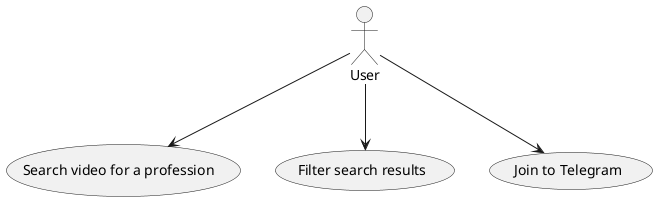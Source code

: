 @startuml
User --> (Search video for a profession )
User --> (Filter search results)
User --> (Join to Telegram)
@enduml